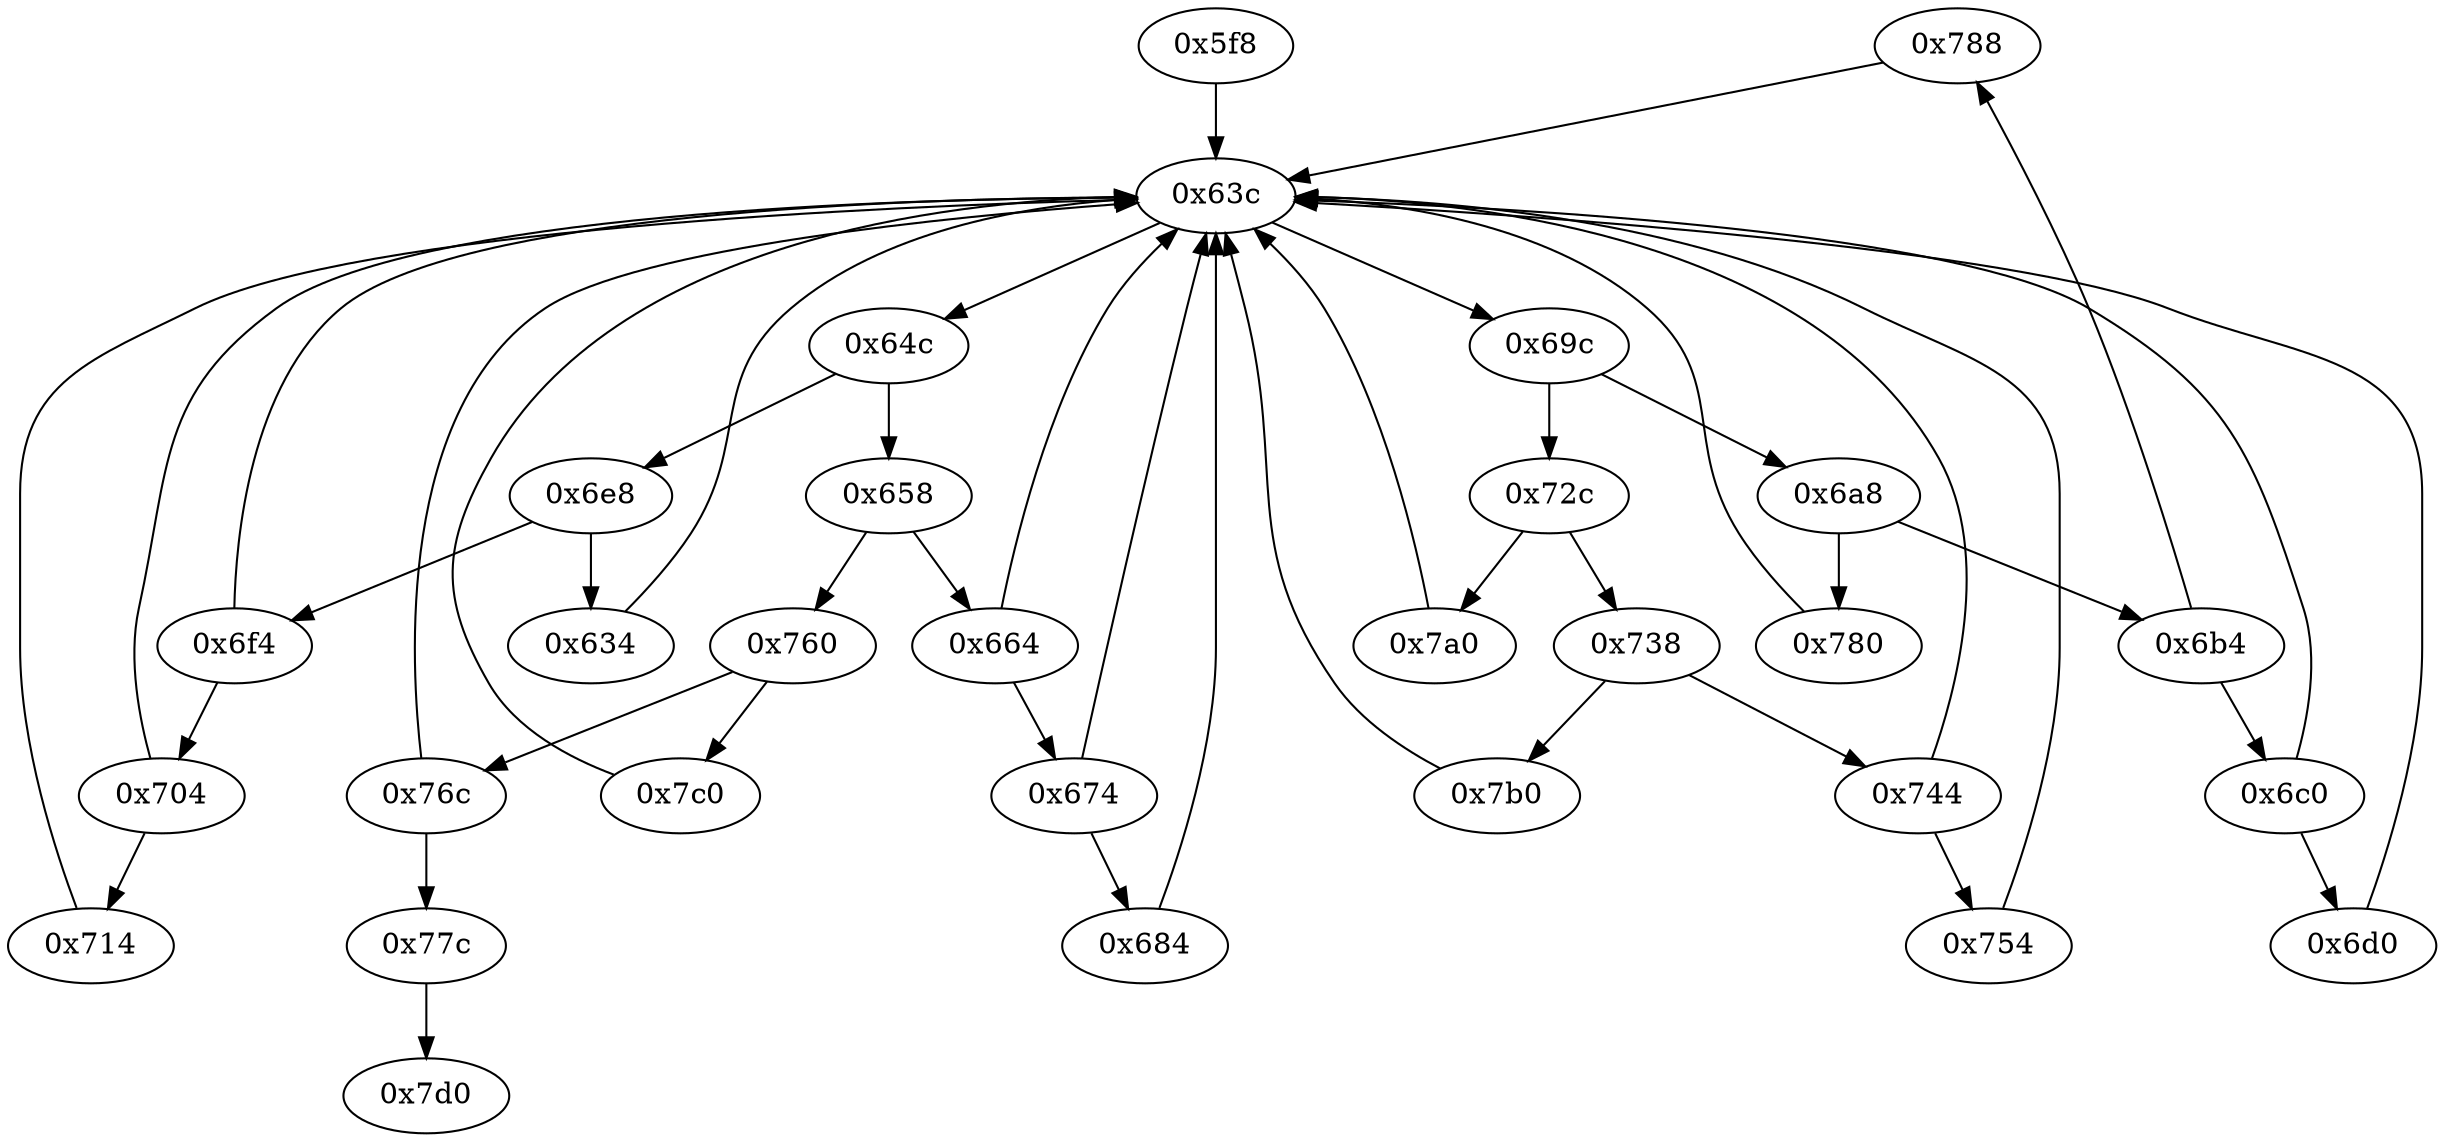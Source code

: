 strict digraph "" {
	"0x788"	 [opcode="[u'ldrsb', u'ldr', u'ldr', u'cmp', u'mov', u'b']"];
	"0x63c"	 [opcode="[u'mov', u'ldr', u'cmp', u'b']"];
	"0x788" -> "0x63c";
	"0x684"	 [opcode="[u'ldrb', u'ldr', u'ldr', u'cmp', u'mov', u'b']"];
	"0x684" -> "0x63c";
	"0x780"	 [opcode="[u'ldr', u'b']"];
	"0x780" -> "0x63c";
	"0x6e8"	 [opcode="[u'ldr', u'cmp', u'b']"];
	"0x634"	 [opcode="[u'mov', u'mov']"];
	"0x6e8" -> "0x634";
	"0x6f4"	 [opcode="[u'ldr', u'cmp', u'mov', u'b']"];
	"0x6e8" -> "0x6f4";
	"0x7a0"	 [opcode="[u'mov', u'bl', u'ldr', u'b']"];
	"0x7a0" -> "0x63c";
	"0x6a8"	 [opcode="[u'ldr', u'cmp', u'b']"];
	"0x6a8" -> "0x780";
	"0x6b4"	 [opcode="[u'ldr', u'cmp', u'b']"];
	"0x6a8" -> "0x6b4";
	"0x7c0"	 [opcode="[u'mov', u'bl', u'ldr', u'b']"];
	"0x7c0" -> "0x63c";
	"0x658"	 [opcode="[u'ldr', u'cmp', u'b']"];
	"0x760"	 [opcode="[u'ldr', u'cmp', u'b']"];
	"0x658" -> "0x760";
	"0x664"	 [opcode="[u'ldr', u'cmp', u'mov', u'b']"];
	"0x658" -> "0x664";
	"0x714"	 [opcode="[u'ldr', u'ldr', u'ldrb', u'strb', u'ldr', u'b']"];
	"0x714" -> "0x63c";
	"0x674"	 [opcode="[u'ldr', u'cmp', u'mov', u'b']"];
	"0x674" -> "0x684";
	"0x674" -> "0x63c";
	"0x738"	 [opcode="[u'ldr', u'cmp', u'b']"];
	"0x7b0"	 [opcode="[u'mov', u'bl', u'ldr', u'b']"];
	"0x738" -> "0x7b0";
	"0x744"	 [opcode="[u'ldr', u'cmp', u'mov', u'b']"];
	"0x738" -> "0x744";
	"0x6c0"	 [opcode="[u'ldr', u'cmp', u'mov', u'b']"];
	"0x6d0"	 [opcode="[u'cmp', u'mov', u'mov', u'strb', u'ldr', u'b']"];
	"0x6c0" -> "0x6d0";
	"0x6c0" -> "0x63c";
	"0x76c"	 [opcode="[u'ldr', u'cmp', u'mov', u'b']"];
	"0x77c"	 [opcode="[u'b']"];
	"0x76c" -> "0x77c";
	"0x76c" -> "0x63c";
	"0x754"	 [opcode="[u'mov', u'mov', u'b']"];
	"0x754" -> "0x63c";
	"0x634" -> "0x63c";
	"0x72c"	 [opcode="[u'ldr', u'cmp', u'b']"];
	"0x72c" -> "0x7a0";
	"0x72c" -> "0x738";
	"0x64c"	 [opcode="[u'ldr', u'cmp', u'b']"];
	"0x64c" -> "0x6e8";
	"0x64c" -> "0x658";
	"0x69c"	 [opcode="[u'ldr', u'cmp', u'b']"];
	"0x69c" -> "0x6a8";
	"0x69c" -> "0x72c";
	"0x704"	 [opcode="[u'ldr', u'cmp', u'mov', u'b']"];
	"0x6f4" -> "0x704";
	"0x6f4" -> "0x63c";
	"0x7b0" -> "0x63c";
	"0x6d0" -> "0x63c";
	"0x760" -> "0x7c0";
	"0x760" -> "0x76c";
	"0x664" -> "0x674";
	"0x664" -> "0x63c";
	"0x704" -> "0x714";
	"0x704" -> "0x63c";
	"0x7d0"	 [opcode="[u'mov', u'sub', u'pop']"];
	"0x77c" -> "0x7d0";
	"0x6b4" -> "0x788";
	"0x6b4" -> "0x6c0";
	"0x63c" -> "0x64c";
	"0x63c" -> "0x69c";
	"0x744" -> "0x754";
	"0x744" -> "0x63c";
	"0x5f8"	 [opcode="[u'push', u'add', u'sub', u'mov', u'ldr', u'str', u'ldr', u'ldr', u'ldr', u'add', u'ldr', u'add', u'ldr', u'add', u'b']"];
	"0x5f8" -> "0x63c";
}
